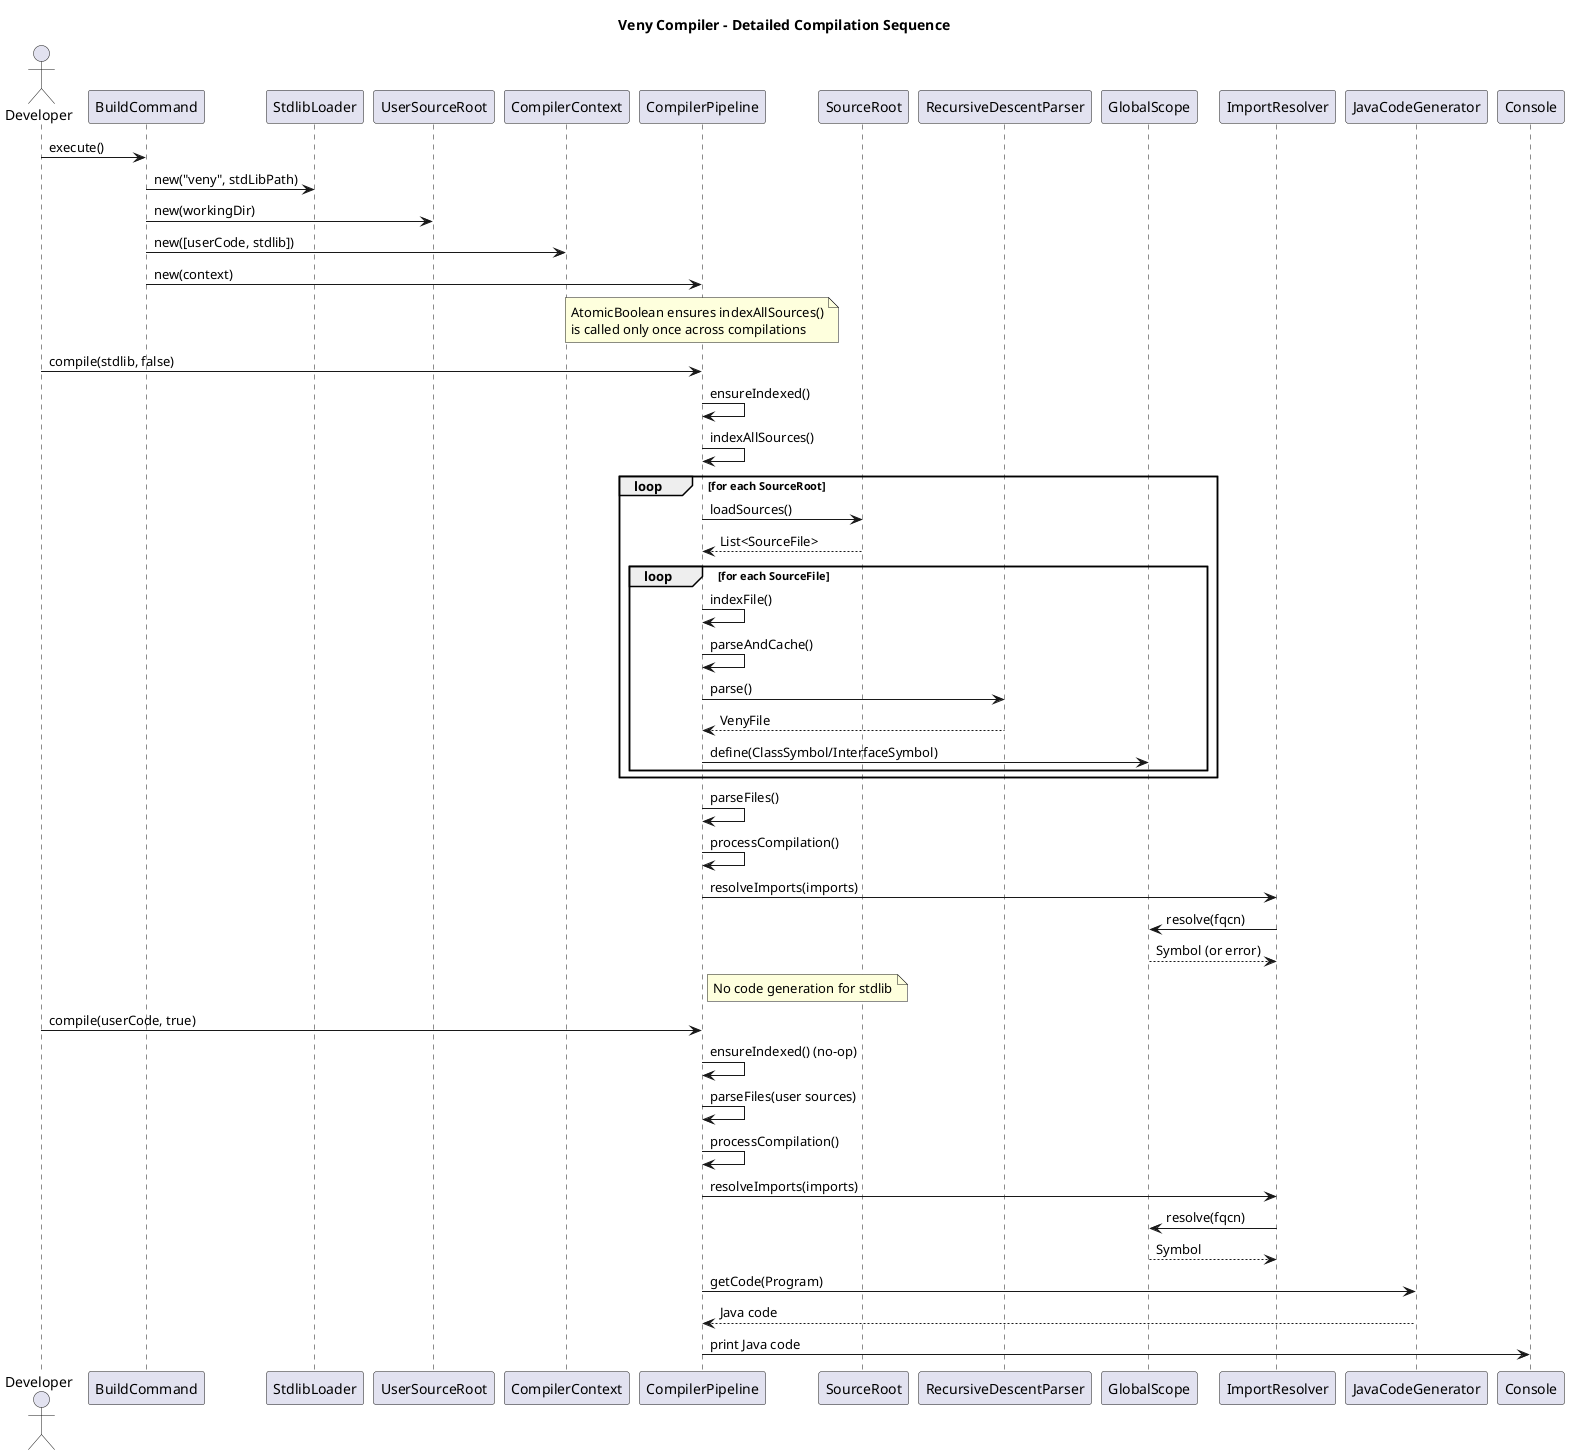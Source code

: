 @startuml
title Veny Compiler - Detailed Compilation Sequence

actor Developer

Developer -> BuildCommand: execute()
BuildCommand -> StdlibLoader: new("veny", stdLibPath)
BuildCommand -> UserSourceRoot: new(workingDir)
BuildCommand -> CompilerContext: new([userCode, stdlib])
BuildCommand -> CompilerPipeline: new(context)

note over CompilerPipeline
  AtomicBoolean ensures indexAllSources()
  is called only once across compilations
end note

Developer -> CompilerPipeline: compile(stdlib, false)

CompilerPipeline -> CompilerPipeline: ensureIndexed()
CompilerPipeline -> CompilerPipeline: indexAllSources()
loop for each SourceRoot
    CompilerPipeline -> SourceRoot: loadSources()
    SourceRoot --> CompilerPipeline: List<SourceFile>
    loop for each SourceFile
        CompilerPipeline -> CompilerPipeline: indexFile()
        CompilerPipeline -> CompilerPipeline: parseAndCache()
        CompilerPipeline -> RecursiveDescentParser: parse()
        RecursiveDescentParser --> CompilerPipeline: VenyFile
        CompilerPipeline -> GlobalScope: define(ClassSymbol/InterfaceSymbol)
    end
end

CompilerPipeline -> CompilerPipeline: parseFiles()
CompilerPipeline -> CompilerPipeline: processCompilation()
CompilerPipeline -> ImportResolver: resolveImports(imports)
ImportResolver -> GlobalScope: resolve(fqcn)
GlobalScope --> ImportResolver: Symbol (or error)
note right of CompilerPipeline
  No code generation for stdlib
end note

Developer -> CompilerPipeline: compile(userCode, true)
CompilerPipeline -> CompilerPipeline: ensureIndexed() (no-op)

CompilerPipeline -> CompilerPipeline: parseFiles(user sources)
CompilerPipeline -> CompilerPipeline: processCompilation()
CompilerPipeline -> ImportResolver: resolveImports(imports)
ImportResolver -> GlobalScope: resolve(fqcn)
GlobalScope --> ImportResolver: Symbol

CompilerPipeline -> JavaCodeGenerator: getCode(Program)
JavaCodeGenerator --> CompilerPipeline: Java code
CompilerPipeline -> Console: print Java code

@enduml
